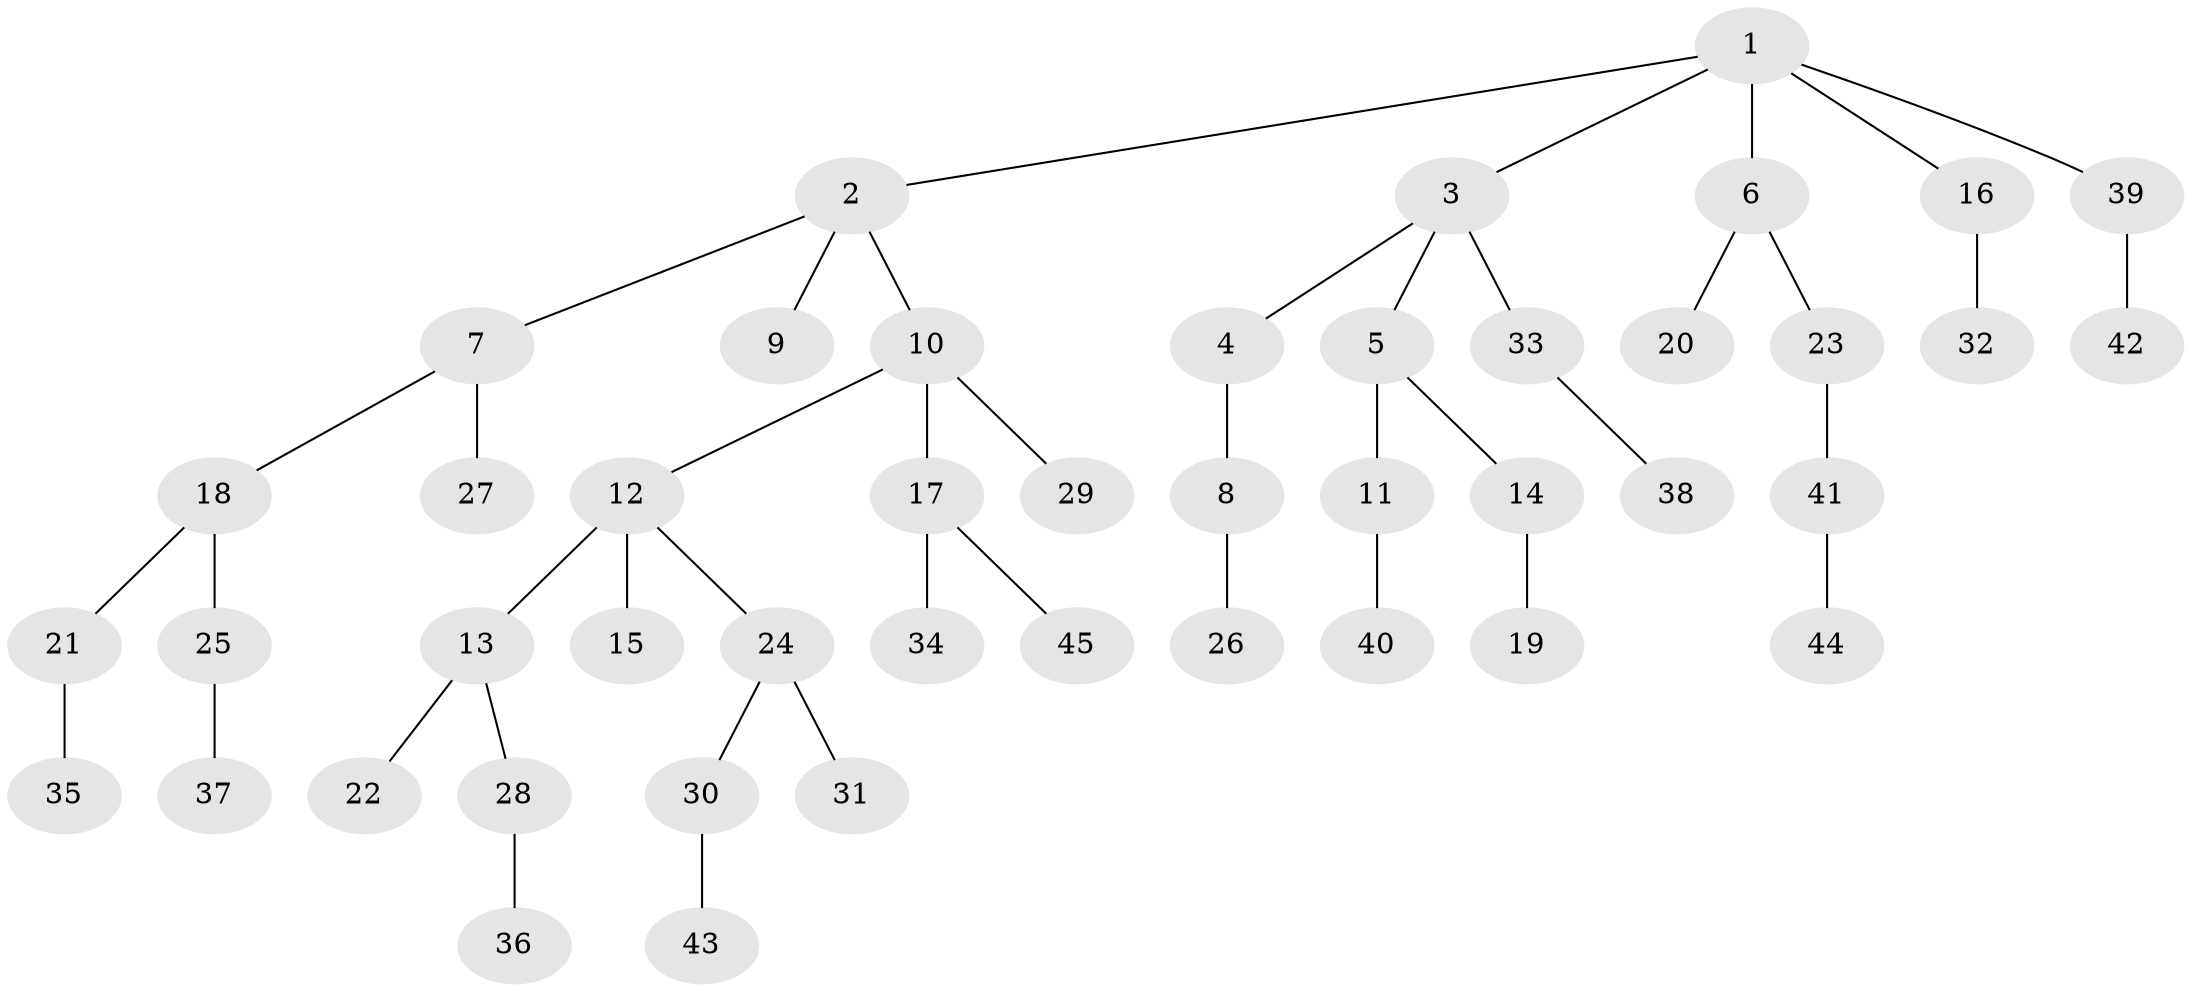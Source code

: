 // original degree distribution, {6: 0.034482758620689655, 5: 0.034482758620689655, 4: 0.08045977011494253, 2: 0.26436781609195403, 3: 0.08045977011494253, 1: 0.5057471264367817}
// Generated by graph-tools (version 1.1) at 2025/36/03/09/25 02:36:54]
// undirected, 45 vertices, 44 edges
graph export_dot {
graph [start="1"]
  node [color=gray90,style=filled];
  1;
  2;
  3;
  4;
  5;
  6;
  7;
  8;
  9;
  10;
  11;
  12;
  13;
  14;
  15;
  16;
  17;
  18;
  19;
  20;
  21;
  22;
  23;
  24;
  25;
  26;
  27;
  28;
  29;
  30;
  31;
  32;
  33;
  34;
  35;
  36;
  37;
  38;
  39;
  40;
  41;
  42;
  43;
  44;
  45;
  1 -- 2 [weight=1.0];
  1 -- 3 [weight=1.0];
  1 -- 6 [weight=1.0];
  1 -- 16 [weight=1.0];
  1 -- 39 [weight=1.0];
  2 -- 7 [weight=1.0];
  2 -- 9 [weight=1.0];
  2 -- 10 [weight=1.0];
  3 -- 4 [weight=1.0];
  3 -- 5 [weight=1.0];
  3 -- 33 [weight=1.0];
  4 -- 8 [weight=4.0];
  5 -- 11 [weight=1.0];
  5 -- 14 [weight=1.0];
  6 -- 20 [weight=1.0];
  6 -- 23 [weight=1.0];
  7 -- 18 [weight=1.0];
  7 -- 27 [weight=1.0];
  8 -- 26 [weight=1.0];
  10 -- 12 [weight=1.0];
  10 -- 17 [weight=2.0];
  10 -- 29 [weight=1.0];
  11 -- 40 [weight=1.0];
  12 -- 13 [weight=1.0];
  12 -- 15 [weight=2.0];
  12 -- 24 [weight=1.0];
  13 -- 22 [weight=1.0];
  13 -- 28 [weight=2.0];
  14 -- 19 [weight=1.0];
  16 -- 32 [weight=3.0];
  17 -- 34 [weight=1.0];
  17 -- 45 [weight=1.0];
  18 -- 21 [weight=1.0];
  18 -- 25 [weight=1.0];
  21 -- 35 [weight=1.0];
  23 -- 41 [weight=1.0];
  24 -- 30 [weight=1.0];
  24 -- 31 [weight=1.0];
  25 -- 37 [weight=2.0];
  28 -- 36 [weight=1.0];
  30 -- 43 [weight=1.0];
  33 -- 38 [weight=1.0];
  39 -- 42 [weight=1.0];
  41 -- 44 [weight=2.0];
}
